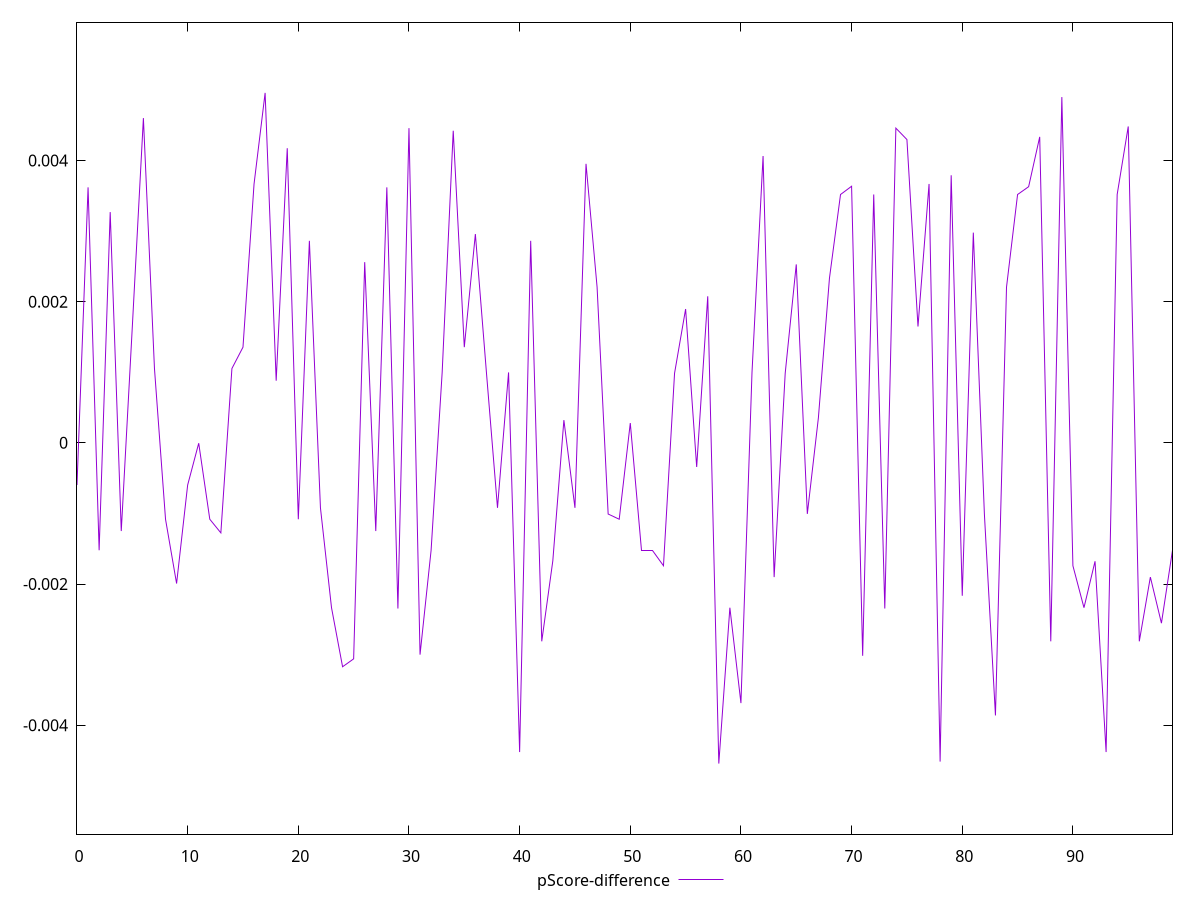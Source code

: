 reset

$pScoreDifference <<EOF
0 -0.0005973639391720909
1 0.0036195971132285676
2 -0.0015211788876309251
3 0.003269397008160424
4 -0.0012493135339501915
5 0.0016484516376056302
6 0.004601004492807315
7 0.0010535555611554948
8 -0.0010821113835963736
9 -0.0019927595296943545
10 -0.0005973639391720909
11 -0.000005101268466090048
12 -0.0010821113835963736
13 -0.001275476949017862
14 0.0010535555611554948
15 0.0013556541937214117
16 0.0036682712151056007
17 0.004958489300694091
18 0.0008801255771789807
19 0.0041742445273869055
20 -0.0010821113835963736
21 0.0028626975320402703
22 -0.0009204931152264617
23 -0.002335520206462105
24 -0.0031720422109170476
25 -0.0030600400791938043
26 0.0025603683378560005
27 -0.0012493135339495254
28 0.0036195971132285676
29 -0.0023472203152296034
30 0.004458999730539648
31 -0.0030007271754342035
32 -0.0015223257319698646
33 0.0009977336954916094
34 0.004422252191224607
35 0.0013556541937214117
36 0.0029580013297322294
37 0.0009977336954916094
38 -0.0009204931152264617
39 0.0009977336954916094
40 -0.004380633428979319
41 0.0028626975320402703
42 -0.0028117223382716494
43 -0.0016706531203617425
44 0.00032187104877046124
45 -0.0009204931152264617
46 0.003952921509232876
47 0.0022062786365547593
48 -0.0010083601138428655
49 -0.0010821113835963736
50 0.00028073705715370156
51 -0.0015211788876309251
52 -0.0015211788876309251
53 -0.0017410209035986224
54 0.0009853407663718006
55 0.001895931532963746
56 -0.0003419537045273868
57 0.0020764268753489246
58 -0.00454348367413604
59 -0.002335520206462105
60 -0.0036872179724467546
61 0.0009977336954916094
62 0.004063879318572106
63 -0.0019017281478173054
64 0.0009853407663718006
65 0.00252838375881026
66 -0.001006129691812685
67 0.0003552313020713793
68 0.002333622486659803
69 0.003518687487530814
70 0.0036355929325060377
71 -0.0030170787766539142
72 0.003518687487530814
73 -0.0023472203152296034
74 0.004458999730539648
75 0.004297230133223806
76 0.0016484516376056302
77 0.0036682712151056007
78 -0.0045159560841776525
79 0.0037914242981776924
80 -0.002166189397406759
81 0.0029789163732684143
82 -0.001006129691812685
83 -0.003861721728588008
84 0.0022062786365547593
85 0.003518687487530814
86 0.00362949011726843
87 0.004335121296051847
88 -0.0028117223382716494
89 0.004899274008682064
90 -0.0017410209035986224
91 -0.002335520206462105
92 -0.001677646215423767
93 -0.004380633428979319
94 0.003518687487531258
95 0.004482687641497285
96 -0.0028117223382716494
97 -0.0019017281478173054
98 -0.002554603739175043
99 -0.0015211788876309251
EOF

set key outside below
set xrange [0:99]
set yrange [-0.00554348367413604:0.005958489300694091]
set trange [-0.00554348367413604:0.005958489300694091]
set terminal svg size 640, 500 enhanced background rgb 'white'
set output "reports/report_00033_2021-03-01T14-23-16.841Z/total-blocking-time/samples/astro-cached/pScore-difference/values.svg"

plot $pScoreDifference title "pScore-difference" with line

reset
